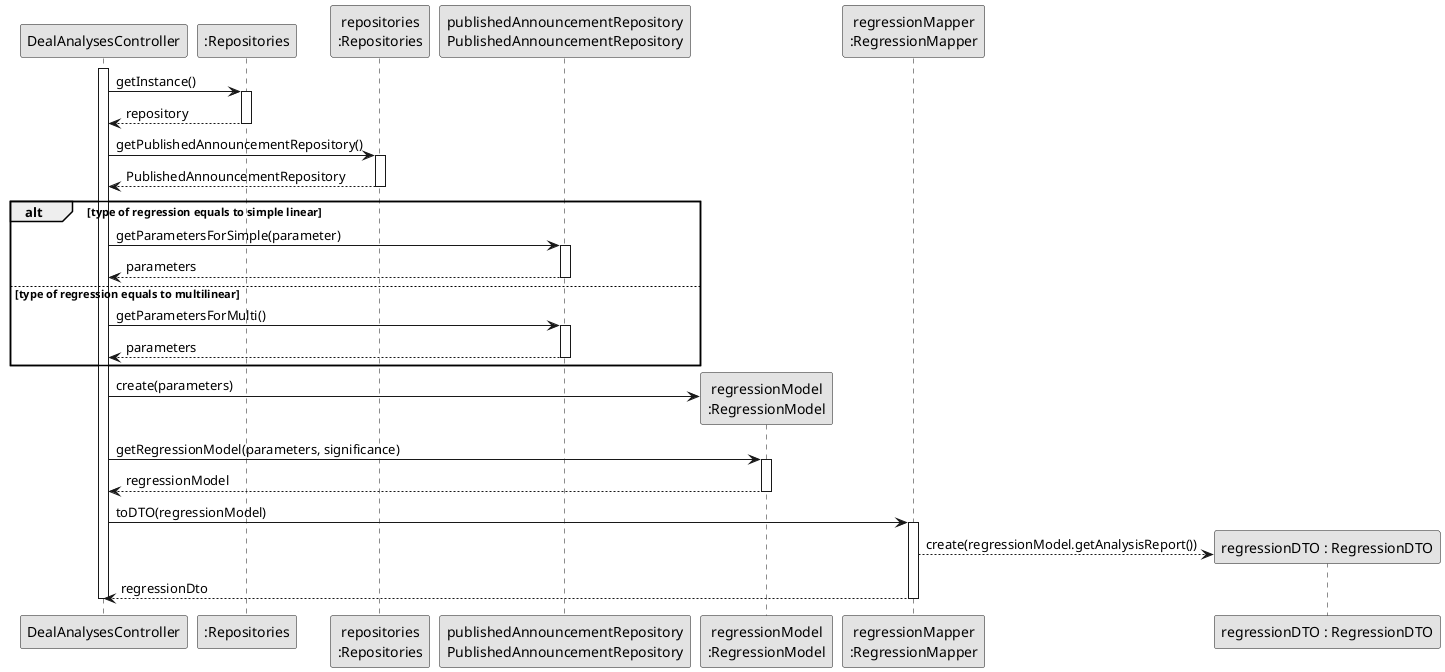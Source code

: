 @startuml
skinparam monochrome true
skinparam packageStyle rectangle
skinparam shadowing false

participant "DealAnalysesController" as controller
participant ":Repositories" as singleton
participant "repositories\n:Repositories" as repositories
participant "publishedAnnouncementRepository\nPublishedAnnouncementRepository" as announcementrep
participant "regressionModel\n:RegressionModel" as regressionmodel
participant "regressionMapper\n:RegressionMapper" as mapper
participant "regressionDTO : RegressionDTO" as dto

activate controller
    controller -> singleton : getInstance()
        activate singleton

                singleton --> controller : repository

            deactivate singleton

            controller -> repositories : getPublishedAnnouncementRepository()

            activate repositories

                repositories --> controller : PublishedAnnouncementRepository

            deactivate repositories

            alt type of regression equals to simple linear
                controller -> announcementrep : getParametersForSimple(parameter)
                activate announcementrep
                announcementrep --> controller : parameters
                deactivate announcementrep

            else type of regression equals to multilinear
            controller -> announcementrep : getParametersForMulti()
            activate announcementrep
            announcementrep --> controller : parameters
            deactivate announcementrep
            end
            controller -> regressionmodel** : create(parameters)

            controller -> regressionmodel : getRegressionModel(parameters, significance)


            activate regressionmodel
            regressionmodel --> controller : regressionModel
            deactivate regressionmodel

            controller -> mapper : toDTO(regressionModel)
            activate mapper
            mapper --> dto** : create(regressionModel.getAnalysisReport())

            mapper --> controller : regressionDto
            deactivate mapper
            
            deactivate controller



@enduml